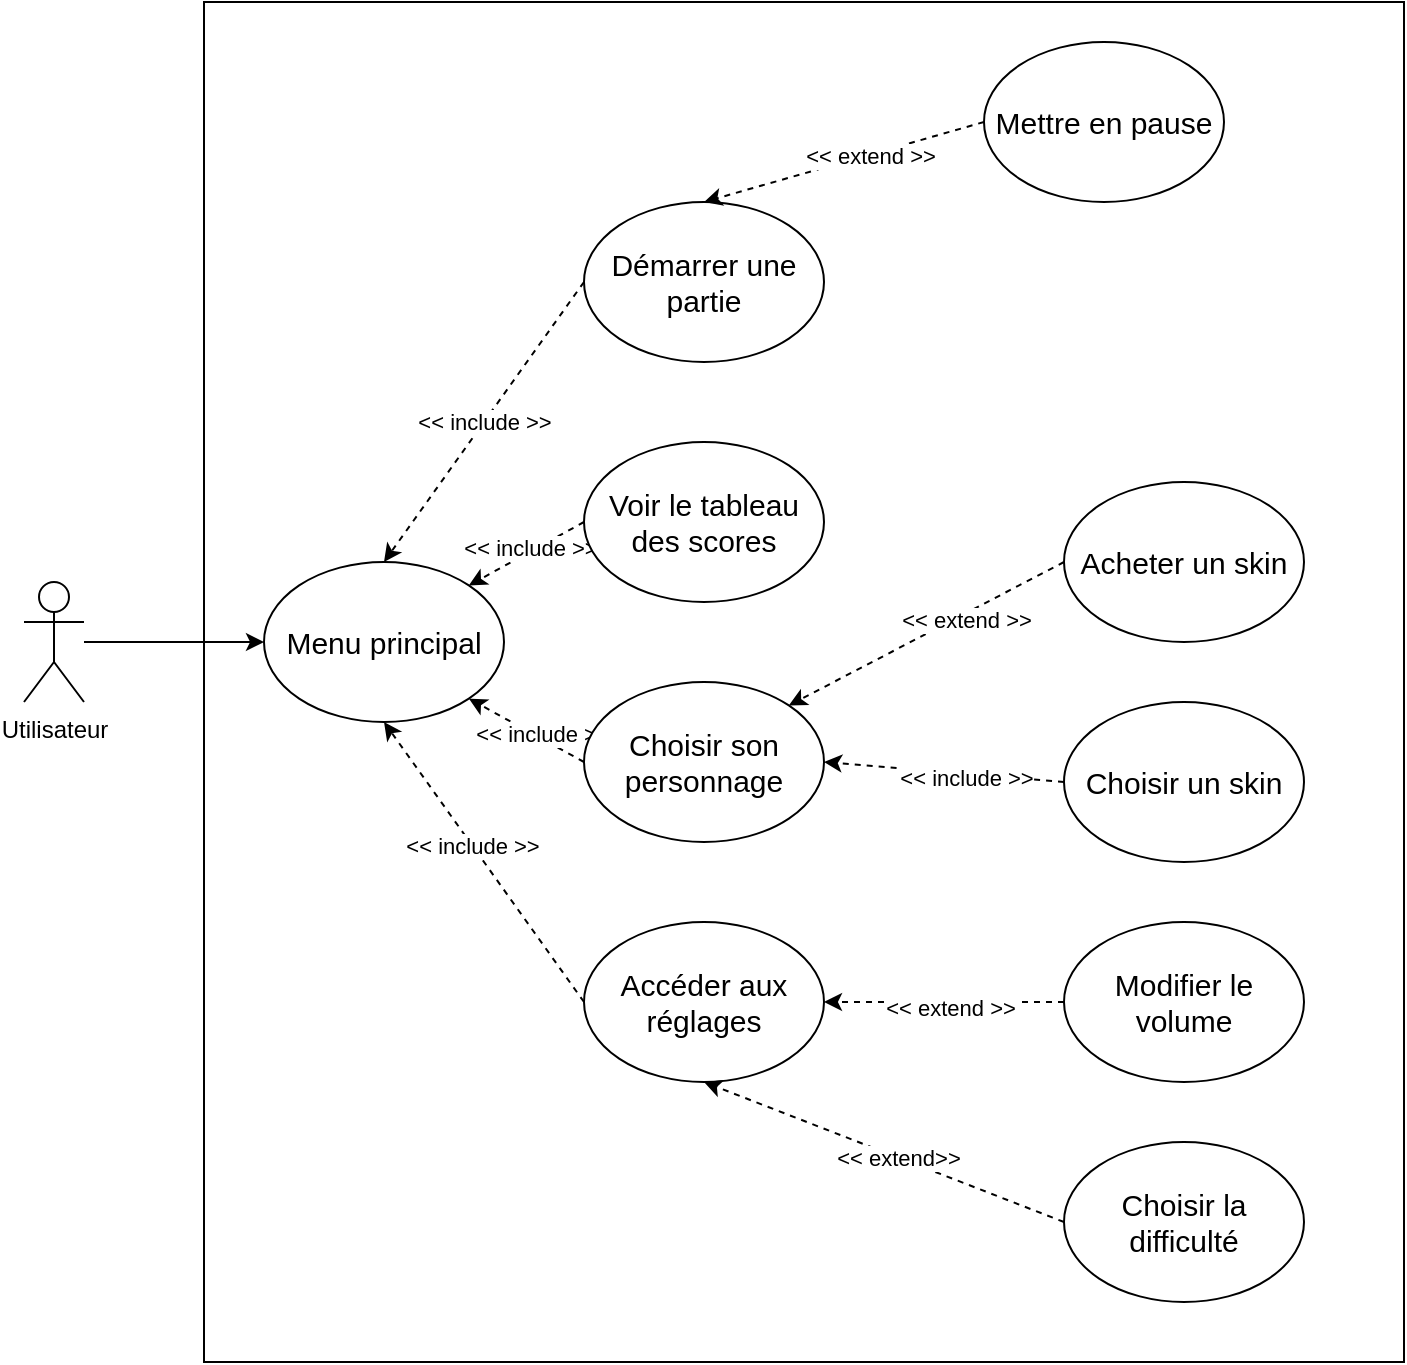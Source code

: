 <mxfile version="22.1.2" type="device">
  <diagram name="Crossy Road Activity Diagram" id="mzTvzYQNDdbLBxiP-pPE">
    <mxGraphModel dx="1886" dy="606" grid="1" gridSize="10" guides="1" tooltips="1" connect="1" arrows="1" fold="1" page="1" pageScale="1" pageWidth="850" pageHeight="1100" math="0" shadow="0">
      <root>
        <mxCell id="0" />
        <mxCell id="1" parent="0" />
        <mxCell id="VAIVp-r6BgcPC4kNFU6i-26" value="" style="rounded=0;whiteSpace=wrap;html=1;fillColor=none;" parent="1" vertex="1">
          <mxGeometry x="-670" y="120" width="600" height="680" as="geometry" />
        </mxCell>
        <mxCell id="SOC8IXd18K2EN3CSP1b0-9" style="edgeStyle=orthogonalEdgeStyle;rounded=0;orthogonalLoop=1;jettySize=auto;html=1;exitX=0;exitY=0.5;exitDx=0;exitDy=0;entryX=0;entryY=0.5;entryDx=0;entryDy=0;" parent="1" edge="1">
          <mxGeometry relative="1" as="geometry">
            <mxPoint x="-490.0" y="225" as="targetPoint" />
            <Array as="points">
              <mxPoint x="-560" y="330" />
              <mxPoint x="-560" y="225" />
            </Array>
          </mxGeometry>
        </mxCell>
        <mxCell id="VAIVp-r6BgcPC4kNFU6i-24" value="" style="edgeStyle=orthogonalEdgeStyle;rounded=0;orthogonalLoop=1;jettySize=auto;html=1;" parent="1" source="fGM9hHxwiCl-OO4MZ3ix-4" target="VAIVp-r6BgcPC4kNFU6i-3" edge="1">
          <mxGeometry relative="1" as="geometry" />
        </mxCell>
        <mxCell id="fGM9hHxwiCl-OO4MZ3ix-4" value="Utilisateur" style="shape=umlActor;verticalLabelPosition=bottom;verticalAlign=top;html=1;outlineConnect=0;" parent="1" vertex="1">
          <mxGeometry x="-760" y="410" width="30" height="60" as="geometry" />
        </mxCell>
        <mxCell id="VAIVp-r6BgcPC4kNFU6i-3" value="Menu principal" style="ellipse;whiteSpace=wrap;html=1;fontSize=15;" parent="1" vertex="1">
          <mxGeometry x="-640" y="400" width="120" height="80" as="geometry" />
        </mxCell>
        <mxCell id="VAIVp-r6BgcPC4kNFU6i-20" style="orthogonalLoop=1;jettySize=auto;html=1;exitX=0;exitY=0.5;exitDx=0;exitDy=0;entryX=0.5;entryY=0;entryDx=0;entryDy=0;dashed=1;" parent="1" source="VAIVp-r6BgcPC4kNFU6i-4" target="VAIVp-r6BgcPC4kNFU6i-3" edge="1">
          <mxGeometry relative="1" as="geometry" />
        </mxCell>
        <mxCell id="1rQK8Wfb0jdjWVFYw0f--6" value="&amp;lt;&amp;lt; include &amp;gt;&amp;gt;" style="edgeLabel;html=1;align=center;verticalAlign=middle;resizable=0;points=[];" parent="VAIVp-r6BgcPC4kNFU6i-20" vertex="1" connectable="0">
          <mxGeometry x="-0.002" relative="1" as="geometry">
            <mxPoint as="offset" />
          </mxGeometry>
        </mxCell>
        <mxCell id="VAIVp-r6BgcPC4kNFU6i-4" value="Démarrer une partie" style="ellipse;whiteSpace=wrap;html=1;fontSize=15;" parent="1" vertex="1">
          <mxGeometry x="-480" y="220" width="120" height="80" as="geometry" />
        </mxCell>
        <mxCell id="VAIVp-r6BgcPC4kNFU6i-23" style="orthogonalLoop=1;jettySize=auto;html=1;exitX=0;exitY=0.5;exitDx=0;exitDy=0;entryX=1;entryY=0;entryDx=0;entryDy=0;rounded=1;dashed=1;" parent="1" source="VAIVp-r6BgcPC4kNFU6i-5" target="VAIVp-r6BgcPC4kNFU6i-3" edge="1">
          <mxGeometry relative="1" as="geometry" />
        </mxCell>
        <mxCell id="1rQK8Wfb0jdjWVFYw0f--7" value="&amp;lt;&amp;lt; include &amp;gt;&amp;gt;" style="edgeLabel;html=1;align=center;verticalAlign=middle;resizable=0;points=[];" parent="VAIVp-r6BgcPC4kNFU6i-23" vertex="1" connectable="0">
          <mxGeometry x="-0.09" y="-2" relative="1" as="geometry">
            <mxPoint as="offset" />
          </mxGeometry>
        </mxCell>
        <mxCell id="VAIVp-r6BgcPC4kNFU6i-5" value="Voir le tableau des scores" style="ellipse;whiteSpace=wrap;html=1;fontSize=15;" parent="1" vertex="1">
          <mxGeometry x="-480" y="340" width="120" height="80" as="geometry" />
        </mxCell>
        <mxCell id="VAIVp-r6BgcPC4kNFU6i-22" style="orthogonalLoop=1;jettySize=auto;html=1;exitX=0;exitY=0.5;exitDx=0;exitDy=0;entryX=1;entryY=1;entryDx=0;entryDy=0;rounded=1;dashed=1;" parent="1" source="VAIVp-r6BgcPC4kNFU6i-6" target="VAIVp-r6BgcPC4kNFU6i-3" edge="1">
          <mxGeometry relative="1" as="geometry" />
        </mxCell>
        <mxCell id="1rQK8Wfb0jdjWVFYw0f--8" value="&amp;lt;&amp;lt; include &amp;gt;&amp;gt;" style="edgeLabel;html=1;align=center;verticalAlign=middle;resizable=0;points=[];" parent="VAIVp-r6BgcPC4kNFU6i-22" vertex="1" connectable="0">
          <mxGeometry x="-0.238" y="-2" relative="1" as="geometry">
            <mxPoint as="offset" />
          </mxGeometry>
        </mxCell>
        <mxCell id="VAIVp-r6BgcPC4kNFU6i-6" value="Choisir son personnage" style="ellipse;whiteSpace=wrap;html=1;fontSize=15;" parent="1" vertex="1">
          <mxGeometry x="-480" y="460" width="120" height="80" as="geometry" />
        </mxCell>
        <mxCell id="VAIVp-r6BgcPC4kNFU6i-21" style="orthogonalLoop=1;jettySize=auto;html=1;exitX=0;exitY=0.5;exitDx=0;exitDy=0;entryX=0.5;entryY=1;entryDx=0;entryDy=0;rounded=1;dashed=1;" parent="1" source="VAIVp-r6BgcPC4kNFU6i-7" target="VAIVp-r6BgcPC4kNFU6i-3" edge="1">
          <mxGeometry relative="1" as="geometry" />
        </mxCell>
        <mxCell id="1rQK8Wfb0jdjWVFYw0f--9" value="&amp;lt;&amp;lt; include &amp;gt;&amp;gt;" style="edgeLabel;html=1;align=center;verticalAlign=middle;resizable=0;points=[];" parent="VAIVp-r6BgcPC4kNFU6i-21" vertex="1" connectable="0">
          <mxGeometry x="0.121" relative="1" as="geometry">
            <mxPoint as="offset" />
          </mxGeometry>
        </mxCell>
        <mxCell id="VAIVp-r6BgcPC4kNFU6i-7" value="Accéder aux réglages" style="ellipse;whiteSpace=wrap;html=1;fontSize=15;" parent="1" vertex="1">
          <mxGeometry x="-480" y="580" width="120" height="80" as="geometry" />
        </mxCell>
        <mxCell id="VAIVp-r6BgcPC4kNFU6i-16" style="orthogonalLoop=1;jettySize=auto;html=1;exitX=0;exitY=0.5;exitDx=0;exitDy=0;entryX=1;entryY=0.5;entryDx=0;entryDy=0;rounded=1;dashed=1;" parent="1" source="VAIVp-r6BgcPC4kNFU6i-8" target="VAIVp-r6BgcPC4kNFU6i-7" edge="1">
          <mxGeometry relative="1" as="geometry" />
        </mxCell>
        <mxCell id="1rQK8Wfb0jdjWVFYw0f--2" value="&amp;lt;&amp;lt; extend &amp;gt;&amp;gt;" style="edgeLabel;html=1;align=center;verticalAlign=middle;resizable=0;points=[];" parent="VAIVp-r6BgcPC4kNFU6i-16" vertex="1" connectable="0">
          <mxGeometry x="-0.045" y="3" relative="1" as="geometry">
            <mxPoint as="offset" />
          </mxGeometry>
        </mxCell>
        <mxCell id="VAIVp-r6BgcPC4kNFU6i-8" value="Modifier le volume" style="ellipse;whiteSpace=wrap;html=1;fontSize=15;" parent="1" vertex="1">
          <mxGeometry x="-240" y="580" width="120" height="80" as="geometry" />
        </mxCell>
        <mxCell id="VAIVp-r6BgcPC4kNFU6i-15" style="orthogonalLoop=1;jettySize=auto;html=1;exitX=0;exitY=0.5;exitDx=0;exitDy=0;entryX=0.5;entryY=1;entryDx=0;entryDy=0;rounded=1;dashed=1;" parent="1" source="VAIVp-r6BgcPC4kNFU6i-9" target="VAIVp-r6BgcPC4kNFU6i-7" edge="1">
          <mxGeometry relative="1" as="geometry" />
        </mxCell>
        <mxCell id="1rQK8Wfb0jdjWVFYw0f--1" value="&amp;lt;&amp;lt; extend&amp;gt;&amp;gt;" style="edgeLabel;html=1;align=center;verticalAlign=middle;resizable=0;points=[];" parent="VAIVp-r6BgcPC4kNFU6i-15" vertex="1" connectable="0">
          <mxGeometry x="-0.071" relative="1" as="geometry">
            <mxPoint as="offset" />
          </mxGeometry>
        </mxCell>
        <mxCell id="VAIVp-r6BgcPC4kNFU6i-9" value="Choisir la difficulté" style="ellipse;whiteSpace=wrap;html=1;fontSize=15;" parent="1" vertex="1">
          <mxGeometry x="-240" y="690" width="120" height="80" as="geometry" />
        </mxCell>
        <mxCell id="VAIVp-r6BgcPC4kNFU6i-18" style="orthogonalLoop=1;jettySize=auto;html=1;exitX=0;exitY=0.5;exitDx=0;exitDy=0;entryX=1;entryY=0;entryDx=0;entryDy=0;rounded=1;dashed=1;" parent="1" source="VAIVp-r6BgcPC4kNFU6i-10" target="VAIVp-r6BgcPC4kNFU6i-6" edge="1">
          <mxGeometry relative="1" as="geometry" />
        </mxCell>
        <mxCell id="1rQK8Wfb0jdjWVFYw0f--4" value="&amp;lt;&amp;lt; extend &amp;gt;&amp;gt;" style="edgeLabel;html=1;align=center;verticalAlign=middle;resizable=0;points=[];" parent="VAIVp-r6BgcPC4kNFU6i-18" vertex="1" connectable="0">
          <mxGeometry x="-0.266" y="3" relative="1" as="geometry">
            <mxPoint as="offset" />
          </mxGeometry>
        </mxCell>
        <mxCell id="VAIVp-r6BgcPC4kNFU6i-10" value="Acheter un skin" style="ellipse;whiteSpace=wrap;html=1;fontSize=15;" parent="1" vertex="1">
          <mxGeometry x="-240" y="360" width="120" height="80" as="geometry" />
        </mxCell>
        <mxCell id="VAIVp-r6BgcPC4kNFU6i-17" style="orthogonalLoop=1;jettySize=auto;html=1;exitX=0;exitY=0.5;exitDx=0;exitDy=0;rounded=1;dashed=1;" parent="1" source="VAIVp-r6BgcPC4kNFU6i-11" edge="1">
          <mxGeometry relative="1" as="geometry">
            <mxPoint x="-360" y="500" as="targetPoint" />
          </mxGeometry>
        </mxCell>
        <mxCell id="1rQK8Wfb0jdjWVFYw0f--3" value="&amp;lt;&amp;lt; include &amp;gt;&amp;gt;" style="edgeLabel;html=1;align=center;verticalAlign=middle;resizable=0;points=[];" parent="VAIVp-r6BgcPC4kNFU6i-17" vertex="1" connectable="0">
          <mxGeometry x="-0.183" y="2" relative="1" as="geometry">
            <mxPoint as="offset" />
          </mxGeometry>
        </mxCell>
        <mxCell id="VAIVp-r6BgcPC4kNFU6i-11" value="Choisir un skin" style="ellipse;whiteSpace=wrap;html=1;fontSize=15;" parent="1" vertex="1">
          <mxGeometry x="-240" y="470" width="120" height="80" as="geometry" />
        </mxCell>
        <mxCell id="VAIVp-r6BgcPC4kNFU6i-19" style="orthogonalLoop=1;jettySize=auto;html=1;exitX=0;exitY=0.5;exitDx=0;exitDy=0;entryX=0.5;entryY=0;entryDx=0;entryDy=0;rounded=1;dashed=1;" parent="1" source="VAIVp-r6BgcPC4kNFU6i-14" target="VAIVp-r6BgcPC4kNFU6i-4" edge="1">
          <mxGeometry relative="1" as="geometry" />
        </mxCell>
        <mxCell id="1rQK8Wfb0jdjWVFYw0f--5" value="&amp;lt;&amp;lt; extend &amp;gt;&amp;gt;" style="edgeLabel;html=1;align=center;verticalAlign=middle;resizable=0;points=[];" parent="VAIVp-r6BgcPC4kNFU6i-19" vertex="1" connectable="0">
          <mxGeometry x="-0.182" relative="1" as="geometry">
            <mxPoint as="offset" />
          </mxGeometry>
        </mxCell>
        <mxCell id="VAIVp-r6BgcPC4kNFU6i-14" value="Mettre en pause" style="ellipse;whiteSpace=wrap;html=1;fontSize=15;" parent="1" vertex="1">
          <mxGeometry x="-280" y="140" width="120" height="80" as="geometry" />
        </mxCell>
      </root>
    </mxGraphModel>
  </diagram>
</mxfile>
